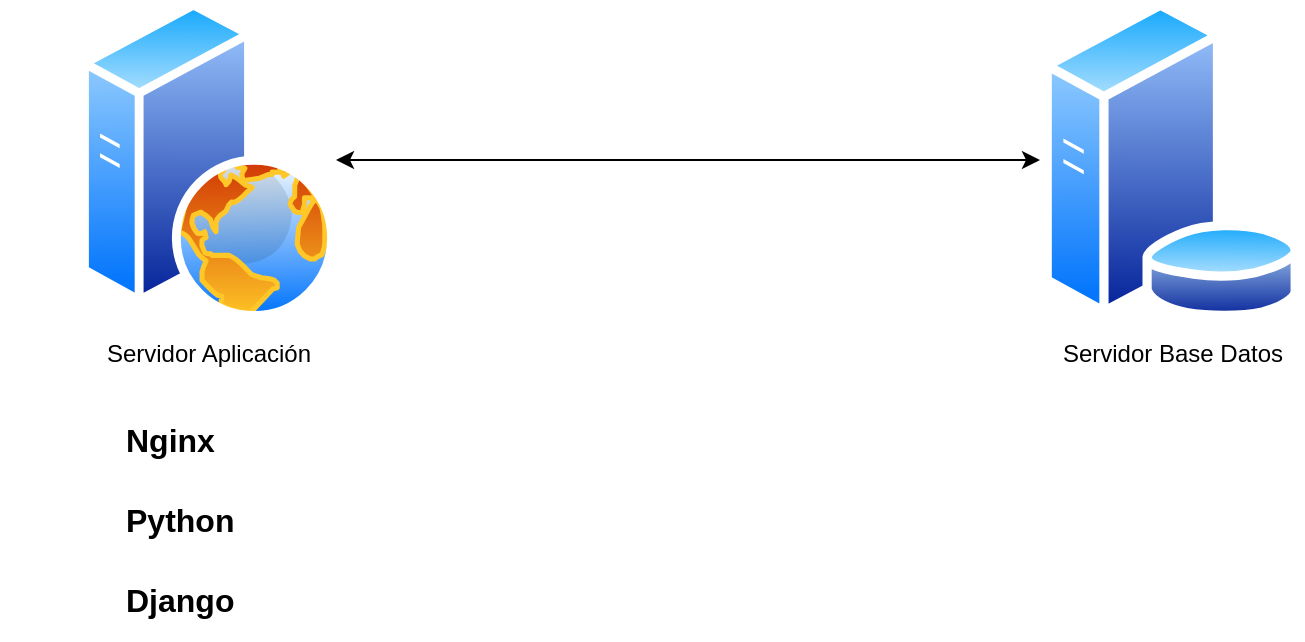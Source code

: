 <mxfile version="21.6.1" type="github">
  <diagram name="Página-1" id="E2DeyIWBvKsosaApuANX">
    <mxGraphModel dx="1434" dy="822" grid="1" gridSize="10" guides="1" tooltips="1" connect="1" arrows="1" fold="1" page="1" pageScale="1" pageWidth="1169" pageHeight="827" math="0" shadow="0">
      <root>
        <mxCell id="0" />
        <mxCell id="1" parent="0" />
        <mxCell id="EfnBLpvz0mP17-hIcZR4-3" style="edgeStyle=orthogonalEdgeStyle;rounded=0;orthogonalLoop=1;jettySize=auto;html=1;entryX=0;entryY=0.5;entryDx=0;entryDy=0;startArrow=classic;startFill=1;" edge="1" parent="1" source="EfnBLpvz0mP17-hIcZR4-1" target="EfnBLpvz0mP17-hIcZR4-2">
          <mxGeometry relative="1" as="geometry" />
        </mxCell>
        <mxCell id="EfnBLpvz0mP17-hIcZR4-1" value="Servidor Aplicación" style="image;aspect=fixed;perimeter=ellipsePerimeter;html=1;align=center;shadow=0;dashed=0;spacingTop=3;image=img/lib/active_directory/web_server.svg;" vertex="1" parent="1">
          <mxGeometry x="279" y="160" width="128" height="160" as="geometry" />
        </mxCell>
        <mxCell id="EfnBLpvz0mP17-hIcZR4-2" value="Servidor Base Datos" style="image;aspect=fixed;perimeter=ellipsePerimeter;html=1;align=center;shadow=0;dashed=0;spacingTop=3;image=img/lib/active_directory/database_server.svg;" vertex="1" parent="1">
          <mxGeometry x="759" y="160" width="131.2" height="160" as="geometry" />
        </mxCell>
        <mxCell id="EfnBLpvz0mP17-hIcZR4-5" value="Python" style="text;html=1;strokeColor=none;fillColor=none;align=left;verticalAlign=middle;whiteSpace=wrap;rounded=0;fontSize=16;fontStyle=1" vertex="1" parent="1">
          <mxGeometry x="300" y="405" width="60" height="30" as="geometry" />
        </mxCell>
        <mxCell id="EfnBLpvz0mP17-hIcZR4-6" value="" style="shape=image;verticalLabelPosition=bottom;labelBackgroundColor=default;verticalAlign=top;aspect=fixed;imageAspect=0;image=https://cdn.icon-icons.com/icons2/2107/PNG/512/file_type_django_icon_130645.png;" vertex="1" parent="1">
          <mxGeometry x="239" y="440" width="40" height="40" as="geometry" />
        </mxCell>
        <mxCell id="EfnBLpvz0mP17-hIcZR4-7" value="Django" style="text;html=1;strokeColor=none;fillColor=none;align=left;verticalAlign=middle;whiteSpace=wrap;rounded=0;fontSize=16;fontStyle=1" vertex="1" parent="1">
          <mxGeometry x="300" y="445" width="60" height="30" as="geometry" />
        </mxCell>
        <mxCell id="EfnBLpvz0mP17-hIcZR4-8" value="" style="shape=image;verticalLabelPosition=bottom;labelBackgroundColor=default;verticalAlign=top;aspect=fixed;imageAspect=0;image=https://cdn.icon-icons.com/icons2/2699/PNG/512/nginx_logo_icon_169915.png;" vertex="1" parent="1">
          <mxGeometry x="239" y="360" width="40" height="40" as="geometry" />
        </mxCell>
        <mxCell id="EfnBLpvz0mP17-hIcZR4-9" value="Nginx" style="text;html=1;strokeColor=none;fillColor=none;align=left;verticalAlign=middle;whiteSpace=wrap;rounded=0;fontSize=16;fontStyle=1" vertex="1" parent="1">
          <mxGeometry x="300" y="365" width="60" height="30" as="geometry" />
        </mxCell>
        <mxCell id="EfnBLpvz0mP17-hIcZR4-10" value="" style="shape=image;verticalLabelPosition=bottom;labelBackgroundColor=default;verticalAlign=top;aspect=fixed;imageAspect=0;image=https://cdn.icon-icons.com/icons2/1508/PNG/512/python_104451.png;" vertex="1" parent="1">
          <mxGeometry x="240" y="400" width="40" height="40" as="geometry" />
        </mxCell>
      </root>
    </mxGraphModel>
  </diagram>
</mxfile>

